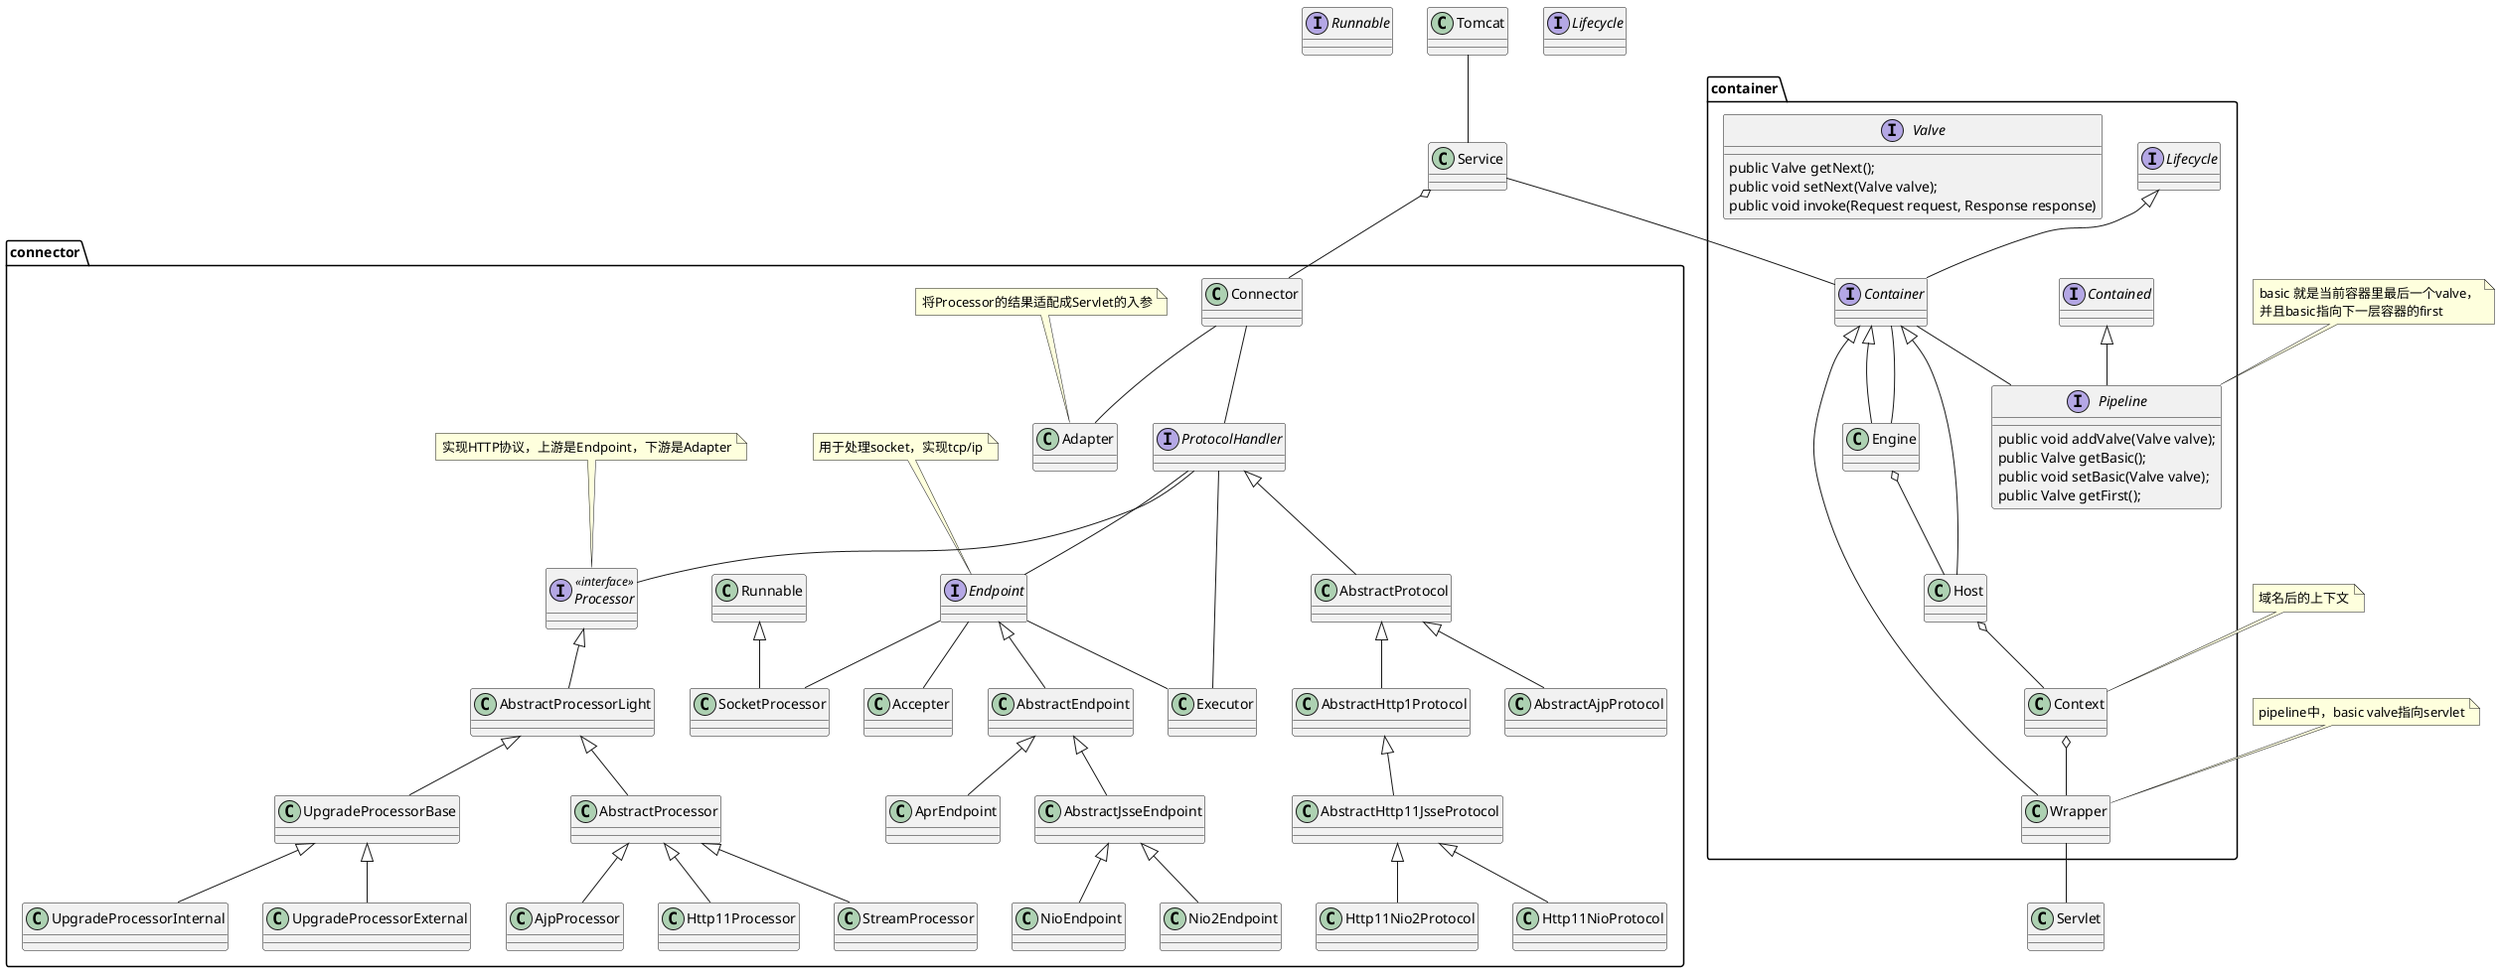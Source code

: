@startuml
'https://plantuml.com/class-diagram

interface Runnable

class Tomcat
	class Service

	package "connector"{

	class Connector

    Connector -- ProtocolHandler
    Connector -- Adapter

	interface ProtocolHandler

	ProtocolHandler -- Executor

	ProtocolHandler -- Endpoint

	ProtocolHandler -- Processor

	class Adapter

	note top of Adapter
	将Processor的结果适配成Servlet的入参
	end note

	class AbstractProtocol extends ProtocolHandler

	class AbstractHttp1Protocol extends AbstractProtocol

	class AbstractAjpProtocol extends AbstractProtocol

	class AbstractHttp11JsseProtocol extends AbstractHttp1Protocol

	class Http11NioProtocol extends AbstractHttp11JsseProtocol

	class Http11Nio2Protocol extends AbstractHttp11JsseProtocol




	interface Endpoint



	Endpoint -- SocketProcessor
	Endpoint -- Executor
	Endpoint -- Accepter

	note top of  Endpoint
	用于处理socket，实现tcp/ip
	end note

	class AbstractEndpoint extends Endpoint
	class AbstractJsseEndpoint extends AbstractEndpoint
	class AprEndpoint extends AbstractEndpoint
	class Nio2Endpoint extends AbstractJsseEndpoint
	class NioEndpoint extends AbstractJsseEndpoint

	class Executor

    interface Processor << interface >>
    note top of Processor
    实现HTTP协议，上游是Endpoint，下游是Adapter
    end note
    class AbstractProcessorLight extends Processor
	class AbstractProcessor extends AbstractProcessorLight
    class AjpProcessor extends AbstractProcessor
    class Http11Processor extends AbstractProcessor
    class StreamProcessor extends AbstractProcessor
    class UpgradeProcessorBase extends AbstractProcessorLight
    class UpgradeProcessorExternal extends UpgradeProcessorBase
    class UpgradeProcessorInternal extends UpgradeProcessorBase


	class Accepter

	class SocketProcessor extends Runnable
	}

	package "container"{
	interface Container extends Lifecycle
	class Engine extends Container
	class Host extends Container
	class Context
	class Wrapper extends Container

interface Pipeline extends Contained {
  public void addValve(Valve valve);
  public Valve getBasic();
  public void setBasic(Valve valve);
  public Valve getFirst();
}
    interface Valve {
        public Valve getNext();
        public void setNext(Valve valve);
        public void invoke(Request request, Response response)
}
	}

	note top of Context
	域名后的上下文
	end note

	note top of Wrapper
	pipeline中，basic valve指向servlet
	end note
	class Servlet
	interface Lifecycle





note top of Pipeline
basic 就是当前容器里最后一个valve，
并且basic指向下一层容器的first
end note

	Tomcat -- Service

	Service o-- Connector

	Service -- Container

	Container -- Engine

	Engine o-- Host

	Host o-- Context

	Context o-- Wrapper

	Wrapper -- Servlet

	Container -- Pipeline

@enduml